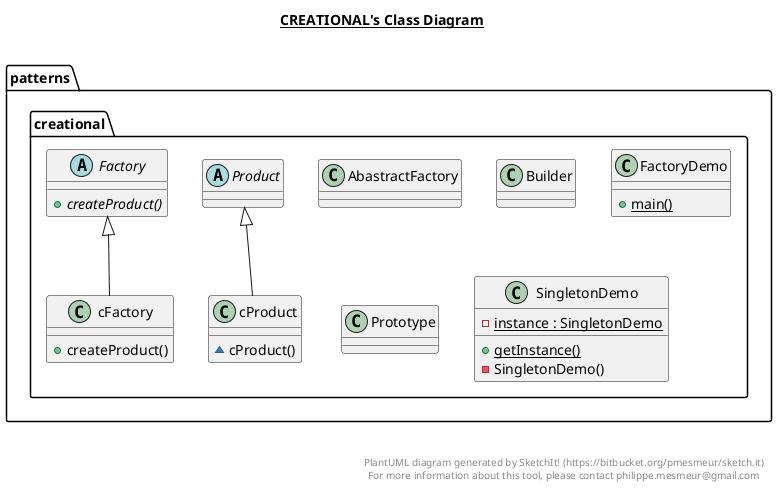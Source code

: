 @startuml

title __CREATIONAL's Class Diagram__\n

  namespace patterns.creational {
    class patterns.creational.AbastractFactory {
    }
  }
  

  namespace patterns.creational {
    class patterns.creational.Builder {
    }
  }
  

  namespace patterns.creational {
    abstract class patterns.creational.Factory {
        {abstract} + createProduct()
    }
  }
  

  namespace patterns.creational {
    class patterns.creational.FactoryDemo {
        {static} + main()
    }
  }
  

  namespace patterns.creational {
    abstract class patterns.creational.Product {
    }
  }
  

  namespace patterns.creational {
    class patterns.creational.Prototype {
    }
  }
  

  namespace patterns.creational {
    class patterns.creational.SingletonDemo {
        {static} - instance : SingletonDemo
        {static} + getInstance()
        - SingletonDemo()
    }
  }
  

  namespace patterns.creational {
    class patterns.creational.cFactory {
        + createProduct()
    }
  }
  

  namespace patterns.creational {
    class patterns.creational.cProduct {
        ~ cProduct()
    }
  }
  

  patterns.creational.cFactory -up-|> patterns.creational.Factory
  patterns.creational.cProduct -up-|> patterns.creational.Product


right footer


PlantUML diagram generated by SketchIt! (https://bitbucket.org/pmesmeur/sketch.it)
For more information about this tool, please contact philippe.mesmeur@gmail.com
endfooter

@enduml
